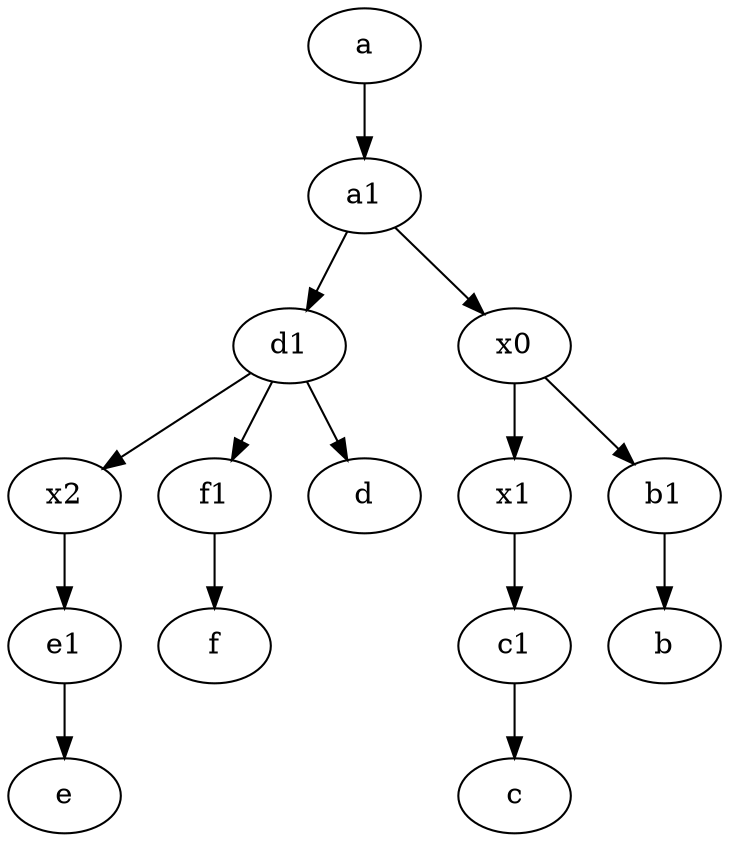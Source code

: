 digraph  {
	d1 [pos="25,30!"];
	x2;
	x1;
	b1 [pos="45,20!"];
	x0;
	f1;
	c1 [pos="30,15!"];
	e1 [pos="25,45!"];
	a1 [pos="40,15!"];
	a [pos="40,10!"];
	a1 -> x0;
	x0 -> x1;
	d1 -> f1;
	x1 -> c1;
	c1 -> c;
	f1 -> f;
	x2 -> e1;
	b1 -> b;
	a1 -> d1;
	d1 -> d;
	x0 -> b1;
	a -> a1;
	e1 -> e;
	d1 -> x2;

	}
